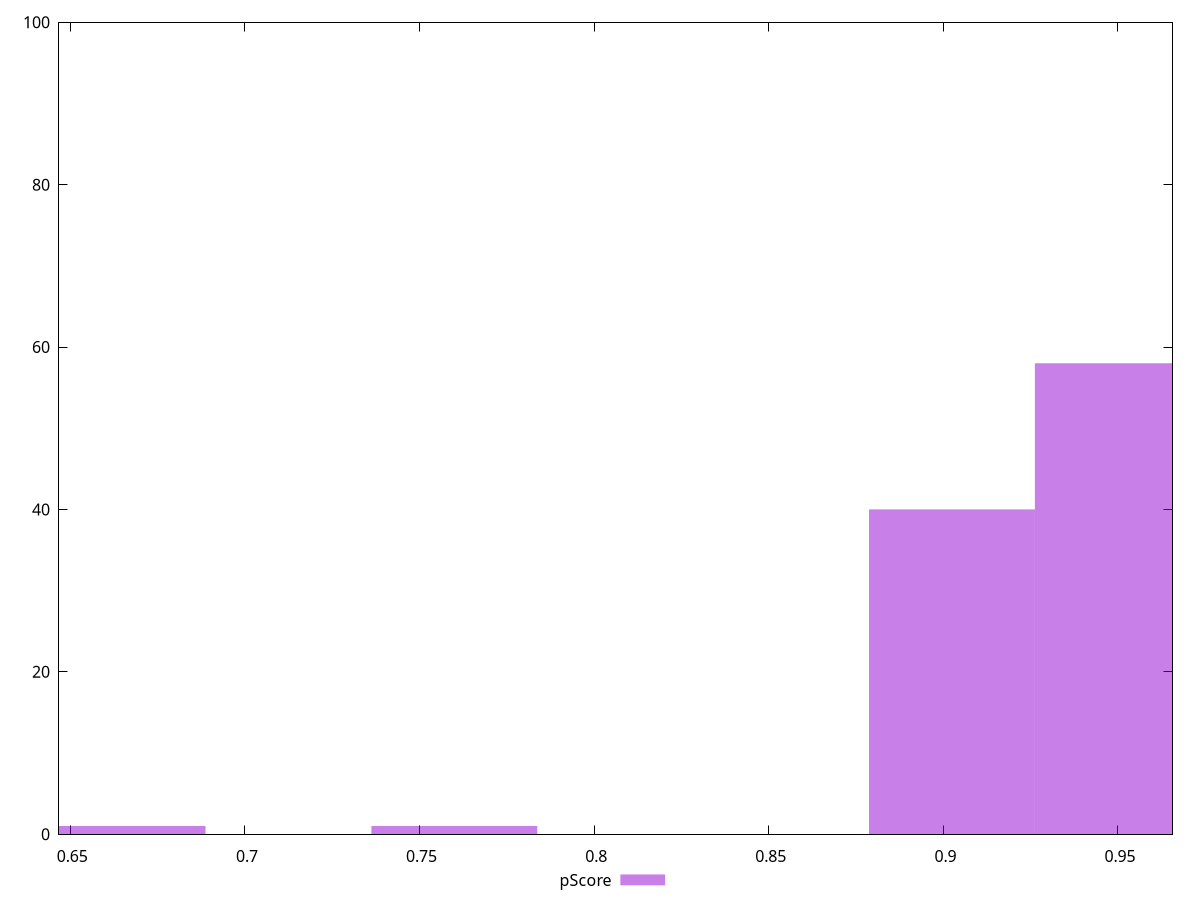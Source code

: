 reset

$pScore <<EOF
0.6649642676901623 1
0.7599591630744712 1
0.949948953843089 58
0.9024515061509345 40
EOF

set key outside below
set boxwidth 0.04749744769215445
set xrange [0.6467585952503048:0.9656088916320744]
set yrange [0:100]
set trange [0:100]
set style fill transparent solid 0.5 noborder
set terminal svg size 640, 490 enhanced background rgb 'white'
set output "reports/report_00032_2021-02-25T10-28-15.087Z/speed-index/samples/music/pScore/histogram.svg"

plot $pScore title "pScore" with boxes

reset
